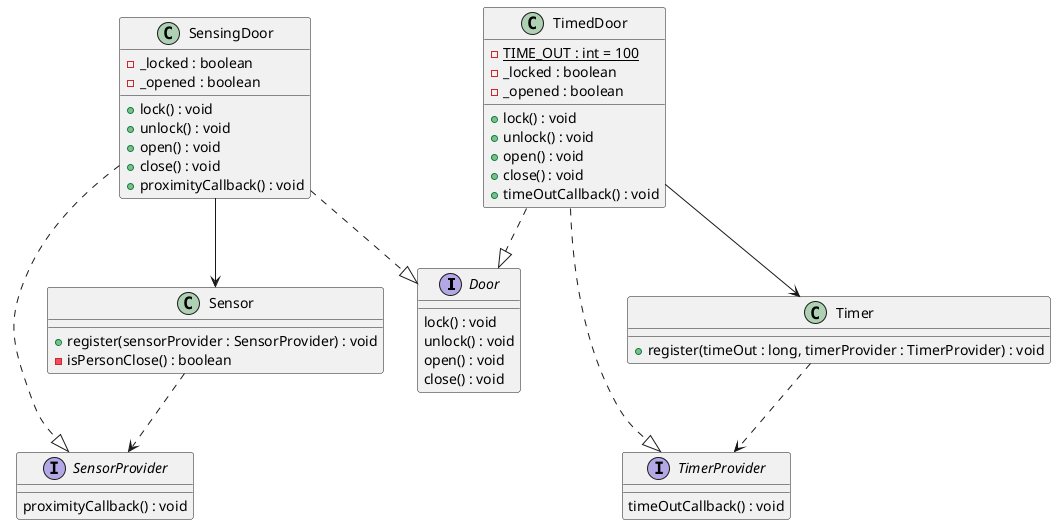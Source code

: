 @startuml
'https://plantuml.com/class-diagram

interface Door
interface SensorProvider
interface TimerProvider
class Sensor
class Timer
class SensingDoor
class TimedDoor

interface Door{
lock() : void
unlock() : void
open() : void
close() : void
}

interface SensorProvider{
proximityCallback() : void
}

interface TimerProvider{
timeOutCallback() : void
}

class Sensor{
+ register(sensorProvider : SensorProvider) : void
- isPersonClose() : boolean
}

class Timer{
+ register(timeOut : long, timerProvider : TimerProvider) : void
}

class SensingDoor{
- _locked : boolean
- _opened : boolean
+ lock() : void
+ unlock() : void
+ open() : void
+ close() : void
+ proximityCallback() : void
}

class TimedDoor{
- {static} TIME_OUT : int = 100
- _locked : boolean
- _opened : boolean
+ lock() : void
+ unlock() : void
+ open() : void
+ close() : void
+ timeOutCallback() : void
}

Sensor ..> SensorProvider
Timer ..> TimerProvider

SensingDoor ..|> Door
SensingDoor ..|> SensorProvider
SensingDoor --> Sensor

TimedDoor ..|> Door
TimedDoor ..|> TimerProvider
TimedDoor --> Timer

@enduml